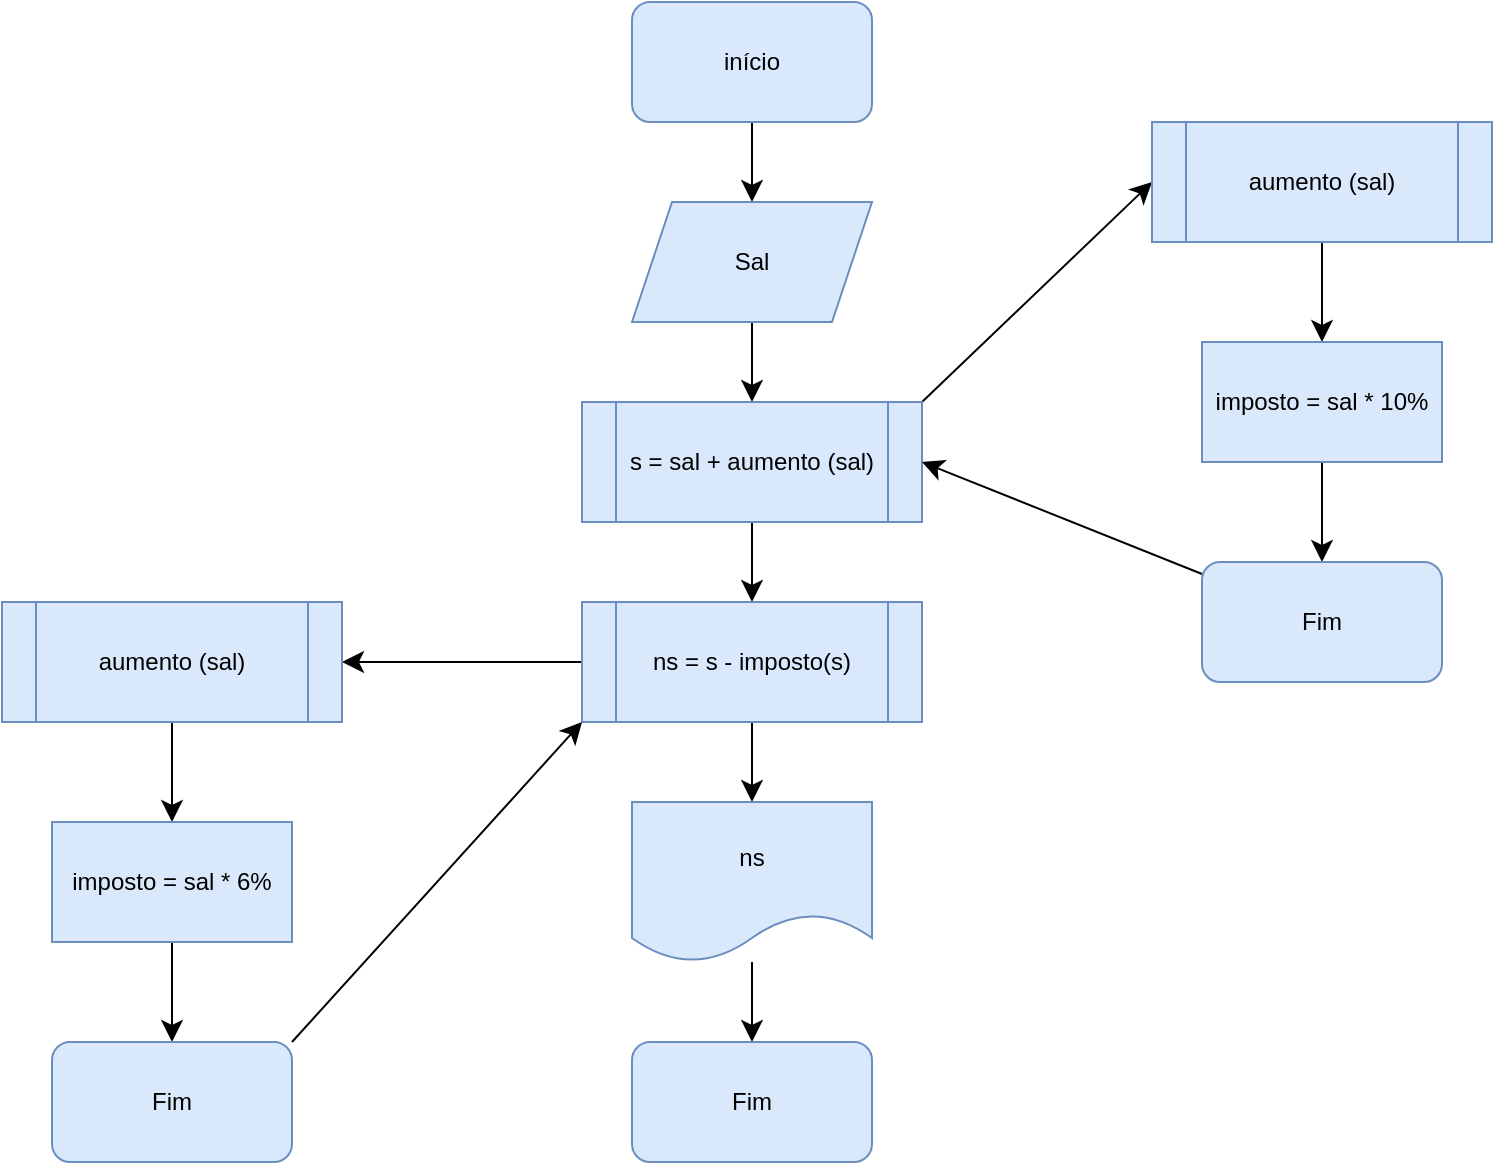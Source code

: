 <mxfile version="26.0.14">
  <diagram name="Página-1" id="d6YJaxM5LQ8RyvrTXRXA">
    <mxGraphModel dx="2620" dy="995" grid="1" gridSize="10" guides="1" tooltips="1" connect="1" arrows="1" fold="1" page="1" pageScale="1" pageWidth="827" pageHeight="1169" math="0" shadow="0">
      <root>
        <mxCell id="0" />
        <mxCell id="1" parent="0" />
        <mxCell id="ppJg7GOlo1FI1rM2_jxm-3" style="edgeStyle=none;curved=1;rounded=0;orthogonalLoop=1;jettySize=auto;html=1;entryX=0.5;entryY=0;entryDx=0;entryDy=0;fontSize=12;startSize=8;endSize=8;" edge="1" parent="1" source="ppJg7GOlo1FI1rM2_jxm-1" target="ppJg7GOlo1FI1rM2_jxm-2">
          <mxGeometry relative="1" as="geometry" />
        </mxCell>
        <mxCell id="ppJg7GOlo1FI1rM2_jxm-1" value="início" style="rounded=1;whiteSpace=wrap;html=1;fillColor=#dae8fc;strokeColor=#6c8ebf;" vertex="1" parent="1">
          <mxGeometry x="-471" y="294" width="120" height="60" as="geometry" />
        </mxCell>
        <mxCell id="ppJg7GOlo1FI1rM2_jxm-5" value="" style="edgeStyle=none;curved=1;rounded=0;orthogonalLoop=1;jettySize=auto;html=1;fontSize=12;startSize=8;endSize=8;" edge="1" parent="1" source="ppJg7GOlo1FI1rM2_jxm-2" target="ppJg7GOlo1FI1rM2_jxm-4">
          <mxGeometry relative="1" as="geometry" />
        </mxCell>
        <mxCell id="ppJg7GOlo1FI1rM2_jxm-2" value="Sal" style="shape=parallelogram;perimeter=parallelogramPerimeter;whiteSpace=wrap;html=1;fixedSize=1;fillColor=#dae8fc;strokeColor=#6c8ebf;" vertex="1" parent="1">
          <mxGeometry x="-471" y="394" width="120" height="60" as="geometry" />
        </mxCell>
        <mxCell id="ppJg7GOlo1FI1rM2_jxm-9" value="" style="edgeStyle=none;curved=1;rounded=0;orthogonalLoop=1;jettySize=auto;html=1;fontSize=12;startSize=8;endSize=8;" edge="1" parent="1" source="ppJg7GOlo1FI1rM2_jxm-4" target="ppJg7GOlo1FI1rM2_jxm-8">
          <mxGeometry relative="1" as="geometry" />
        </mxCell>
        <mxCell id="ppJg7GOlo1FI1rM2_jxm-15" value="" style="edgeStyle=none;curved=1;rounded=0;orthogonalLoop=1;jettySize=auto;html=1;fontSize=12;startSize=8;endSize=8;entryX=0;entryY=0.5;entryDx=0;entryDy=0;exitX=1;exitY=0;exitDx=0;exitDy=0;" edge="1" parent="1" source="ppJg7GOlo1FI1rM2_jxm-4" target="ppJg7GOlo1FI1rM2_jxm-14">
          <mxGeometry relative="1" as="geometry" />
        </mxCell>
        <mxCell id="ppJg7GOlo1FI1rM2_jxm-4" value="s = sal + aumento (sal)" style="shape=process;whiteSpace=wrap;html=1;backgroundOutline=1;fillColor=#dae8fc;strokeColor=#6c8ebf;" vertex="1" parent="1">
          <mxGeometry x="-496" y="494" width="170" height="60" as="geometry" />
        </mxCell>
        <mxCell id="ppJg7GOlo1FI1rM2_jxm-11" value="" style="edgeStyle=none;curved=1;rounded=0;orthogonalLoop=1;jettySize=auto;html=1;fontSize=12;startSize=8;endSize=8;" edge="1" parent="1" source="ppJg7GOlo1FI1rM2_jxm-8" target="ppJg7GOlo1FI1rM2_jxm-10">
          <mxGeometry relative="1" as="geometry" />
        </mxCell>
        <mxCell id="ppJg7GOlo1FI1rM2_jxm-22" value="" style="edgeStyle=none;curved=1;rounded=0;orthogonalLoop=1;jettySize=auto;html=1;fontSize=12;startSize=8;endSize=8;" edge="1" parent="1" source="ppJg7GOlo1FI1rM2_jxm-8" target="ppJg7GOlo1FI1rM2_jxm-21">
          <mxGeometry relative="1" as="geometry" />
        </mxCell>
        <mxCell id="ppJg7GOlo1FI1rM2_jxm-8" value="ns = s - imposto(s)" style="shape=process;whiteSpace=wrap;html=1;backgroundOutline=1;fillColor=#dae8fc;strokeColor=#6c8ebf;" vertex="1" parent="1">
          <mxGeometry x="-496" y="594" width="170" height="60" as="geometry" />
        </mxCell>
        <mxCell id="ppJg7GOlo1FI1rM2_jxm-13" value="" style="edgeStyle=none;curved=1;rounded=0;orthogonalLoop=1;jettySize=auto;html=1;fontSize=12;startSize=8;endSize=8;" edge="1" parent="1" source="ppJg7GOlo1FI1rM2_jxm-10" target="ppJg7GOlo1FI1rM2_jxm-12">
          <mxGeometry relative="1" as="geometry" />
        </mxCell>
        <mxCell id="ppJg7GOlo1FI1rM2_jxm-10" value="ns" style="shape=document;whiteSpace=wrap;html=1;boundedLbl=1;fillColor=#dae8fc;strokeColor=#6c8ebf;" vertex="1" parent="1">
          <mxGeometry x="-471" y="694" width="120" height="80" as="geometry" />
        </mxCell>
        <mxCell id="ppJg7GOlo1FI1rM2_jxm-12" value="Fim" style="rounded=1;whiteSpace=wrap;html=1;fillColor=#dae8fc;strokeColor=#6c8ebf;" vertex="1" parent="1">
          <mxGeometry x="-471" y="814" width="120" height="60" as="geometry" />
        </mxCell>
        <mxCell id="ppJg7GOlo1FI1rM2_jxm-17" value="" style="edgeStyle=none;curved=1;rounded=0;orthogonalLoop=1;jettySize=auto;html=1;fontSize=12;startSize=8;endSize=8;" edge="1" parent="1" source="ppJg7GOlo1FI1rM2_jxm-14" target="ppJg7GOlo1FI1rM2_jxm-16">
          <mxGeometry relative="1" as="geometry" />
        </mxCell>
        <mxCell id="ppJg7GOlo1FI1rM2_jxm-14" value="aumento (sal)" style="shape=process;whiteSpace=wrap;html=1;backgroundOutline=1;fillColor=#dae8fc;strokeColor=#6c8ebf;" vertex="1" parent="1">
          <mxGeometry x="-211" y="354" width="170" height="60" as="geometry" />
        </mxCell>
        <mxCell id="ppJg7GOlo1FI1rM2_jxm-19" value="" style="edgeStyle=none;curved=1;rounded=0;orthogonalLoop=1;jettySize=auto;html=1;fontSize=12;startSize=8;endSize=8;" edge="1" parent="1" source="ppJg7GOlo1FI1rM2_jxm-16" target="ppJg7GOlo1FI1rM2_jxm-18">
          <mxGeometry relative="1" as="geometry" />
        </mxCell>
        <mxCell id="ppJg7GOlo1FI1rM2_jxm-16" value="imposto = sal * 10%" style="whiteSpace=wrap;html=1;fillColor=#dae8fc;strokeColor=#6c8ebf;" vertex="1" parent="1">
          <mxGeometry x="-186" y="464" width="120" height="60" as="geometry" />
        </mxCell>
        <mxCell id="ppJg7GOlo1FI1rM2_jxm-20" style="edgeStyle=none;curved=1;rounded=0;orthogonalLoop=1;jettySize=auto;html=1;entryX=1;entryY=0.5;entryDx=0;entryDy=0;fontSize=12;startSize=8;endSize=8;" edge="1" parent="1" source="ppJg7GOlo1FI1rM2_jxm-18" target="ppJg7GOlo1FI1rM2_jxm-4">
          <mxGeometry relative="1" as="geometry" />
        </mxCell>
        <mxCell id="ppJg7GOlo1FI1rM2_jxm-18" value="Fim" style="rounded=1;whiteSpace=wrap;html=1;fillColor=#dae8fc;strokeColor=#6c8ebf;" vertex="1" parent="1">
          <mxGeometry x="-186" y="574" width="120" height="60" as="geometry" />
        </mxCell>
        <mxCell id="ppJg7GOlo1FI1rM2_jxm-26" value="" style="edgeStyle=none;curved=1;rounded=0;orthogonalLoop=1;jettySize=auto;html=1;fontSize=12;startSize=8;endSize=8;" edge="1" parent="1" source="ppJg7GOlo1FI1rM2_jxm-21" target="ppJg7GOlo1FI1rM2_jxm-25">
          <mxGeometry relative="1" as="geometry" />
        </mxCell>
        <mxCell id="ppJg7GOlo1FI1rM2_jxm-21" value="aumento (sal)" style="shape=process;whiteSpace=wrap;html=1;backgroundOutline=1;fillColor=#dae8fc;strokeColor=#6c8ebf;" vertex="1" parent="1">
          <mxGeometry x="-786" y="594" width="170" height="60" as="geometry" />
        </mxCell>
        <mxCell id="ppJg7GOlo1FI1rM2_jxm-28" value="" style="edgeStyle=none;curved=1;rounded=0;orthogonalLoop=1;jettySize=auto;html=1;fontSize=12;startSize=8;endSize=8;" edge="1" parent="1" source="ppJg7GOlo1FI1rM2_jxm-25" target="ppJg7GOlo1FI1rM2_jxm-27">
          <mxGeometry relative="1" as="geometry" />
        </mxCell>
        <mxCell id="ppJg7GOlo1FI1rM2_jxm-25" value="imposto = sal * 6%" style="whiteSpace=wrap;html=1;fillColor=#dae8fc;strokeColor=#6c8ebf;" vertex="1" parent="1">
          <mxGeometry x="-761" y="704" width="120" height="60" as="geometry" />
        </mxCell>
        <mxCell id="ppJg7GOlo1FI1rM2_jxm-29" style="edgeStyle=none;curved=1;rounded=0;orthogonalLoop=1;jettySize=auto;html=1;entryX=0;entryY=1;entryDx=0;entryDy=0;fontSize=12;startSize=8;endSize=8;exitX=1;exitY=0;exitDx=0;exitDy=0;" edge="1" parent="1" source="ppJg7GOlo1FI1rM2_jxm-27" target="ppJg7GOlo1FI1rM2_jxm-8">
          <mxGeometry relative="1" as="geometry" />
        </mxCell>
        <mxCell id="ppJg7GOlo1FI1rM2_jxm-27" value="Fim" style="rounded=1;whiteSpace=wrap;html=1;fillColor=#dae8fc;strokeColor=#6c8ebf;" vertex="1" parent="1">
          <mxGeometry x="-761" y="814" width="120" height="60" as="geometry" />
        </mxCell>
      </root>
    </mxGraphModel>
  </diagram>
</mxfile>
